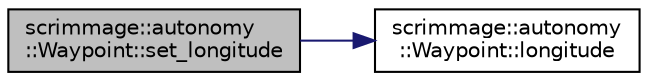digraph "scrimmage::autonomy::Waypoint::set_longitude"
{
 // LATEX_PDF_SIZE
  edge [fontname="Helvetica",fontsize="10",labelfontname="Helvetica",labelfontsize="10"];
  node [fontname="Helvetica",fontsize="10",shape=record];
  rankdir="LR";
  Node1 [label="scrimmage::autonomy\l::Waypoint::set_longitude",height=0.2,width=0.4,color="black", fillcolor="grey75", style="filled", fontcolor="black",tooltip=" "];
  Node1 -> Node2 [color="midnightblue",fontsize="10",style="solid",fontname="Helvetica"];
  Node2 [label="scrimmage::autonomy\l::Waypoint::longitude",height=0.2,width=0.4,color="black", fillcolor="white", style="filled",URL="$classscrimmage_1_1autonomy_1_1Waypoint.html#aa6865facfb872aae2a5647cdf4d6328a",tooltip=" "];
}
